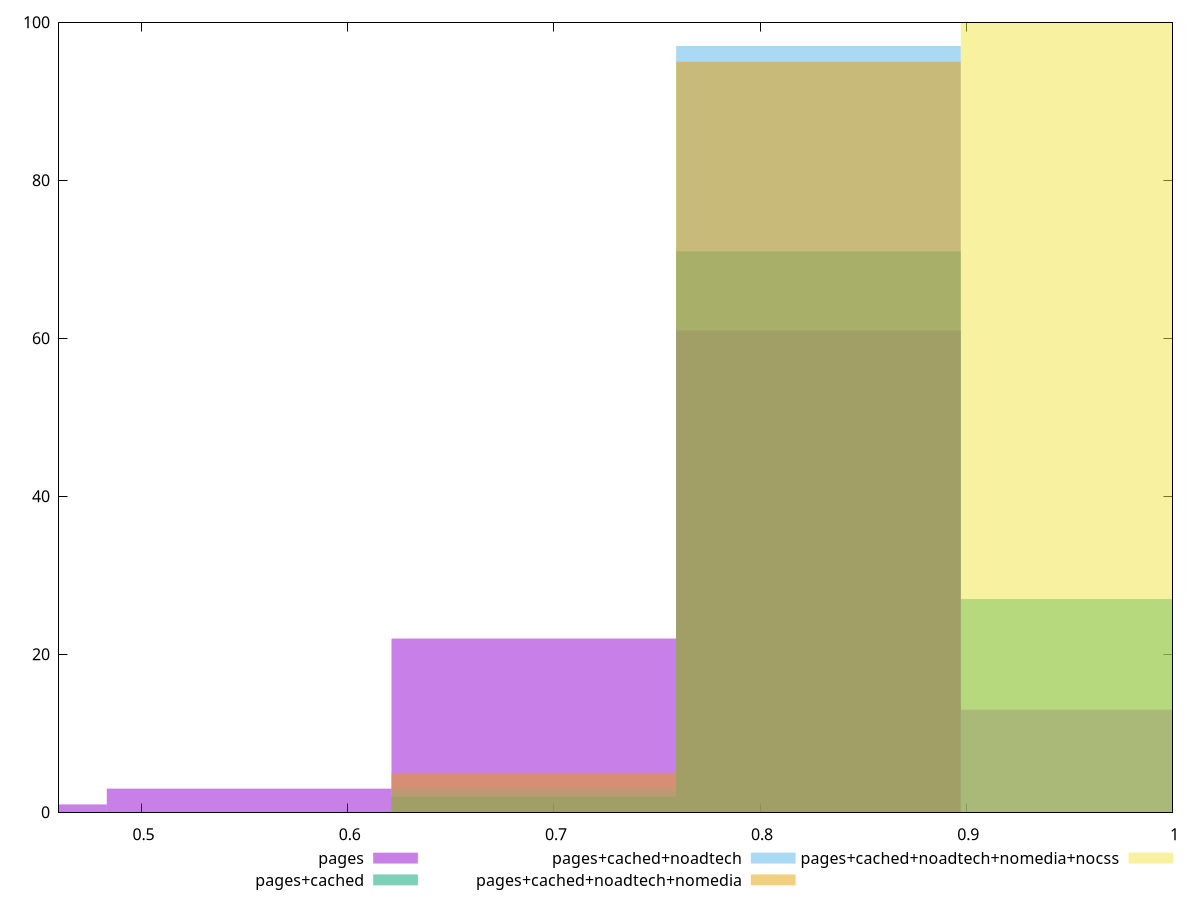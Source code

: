 reset

$pages <<EOF
0.9663535908312675 13
0.6902525648794767 22
0.8283030778553722 61
0.5522020519035814 3
0.4141515389276861 1
EOF

$pagesCached <<EOF
0.8283030778553722 71
0.9663535908312675 27
0.6902525648794767 2
EOF

$pagesCachedNoadtech <<EOF
0.8283030778553722 97
0.6902525648794767 3
EOF

$pagesCachedNoadtechNomedia <<EOF
0.8283030778553722 95
0.6902525648794767 5
EOF

$pagesCachedNoadtechNomediaNocss <<EOF
0.9663535908312675 100
EOF

set key outside below
set boxwidth 0.13805051297589535
set xrange [0.46:1]
set yrange [0:100]
set trange [0:100]
set style fill transparent solid 0.5 noborder
set terminal svg size 640, 530 enhanced background rgb 'white'
set output "report_00025_2021-02-22T21:38:55.199Z/unused-css-rules/comparison/histogram/all_score.svg"

plot $pages title "pages" with boxes, \
     $pagesCached title "pages+cached" with boxes, \
     $pagesCachedNoadtech title "pages+cached+noadtech" with boxes, \
     $pagesCachedNoadtechNomedia title "pages+cached+noadtech+nomedia" with boxes, \
     $pagesCachedNoadtechNomediaNocss title "pages+cached+noadtech+nomedia+nocss" with boxes

reset
